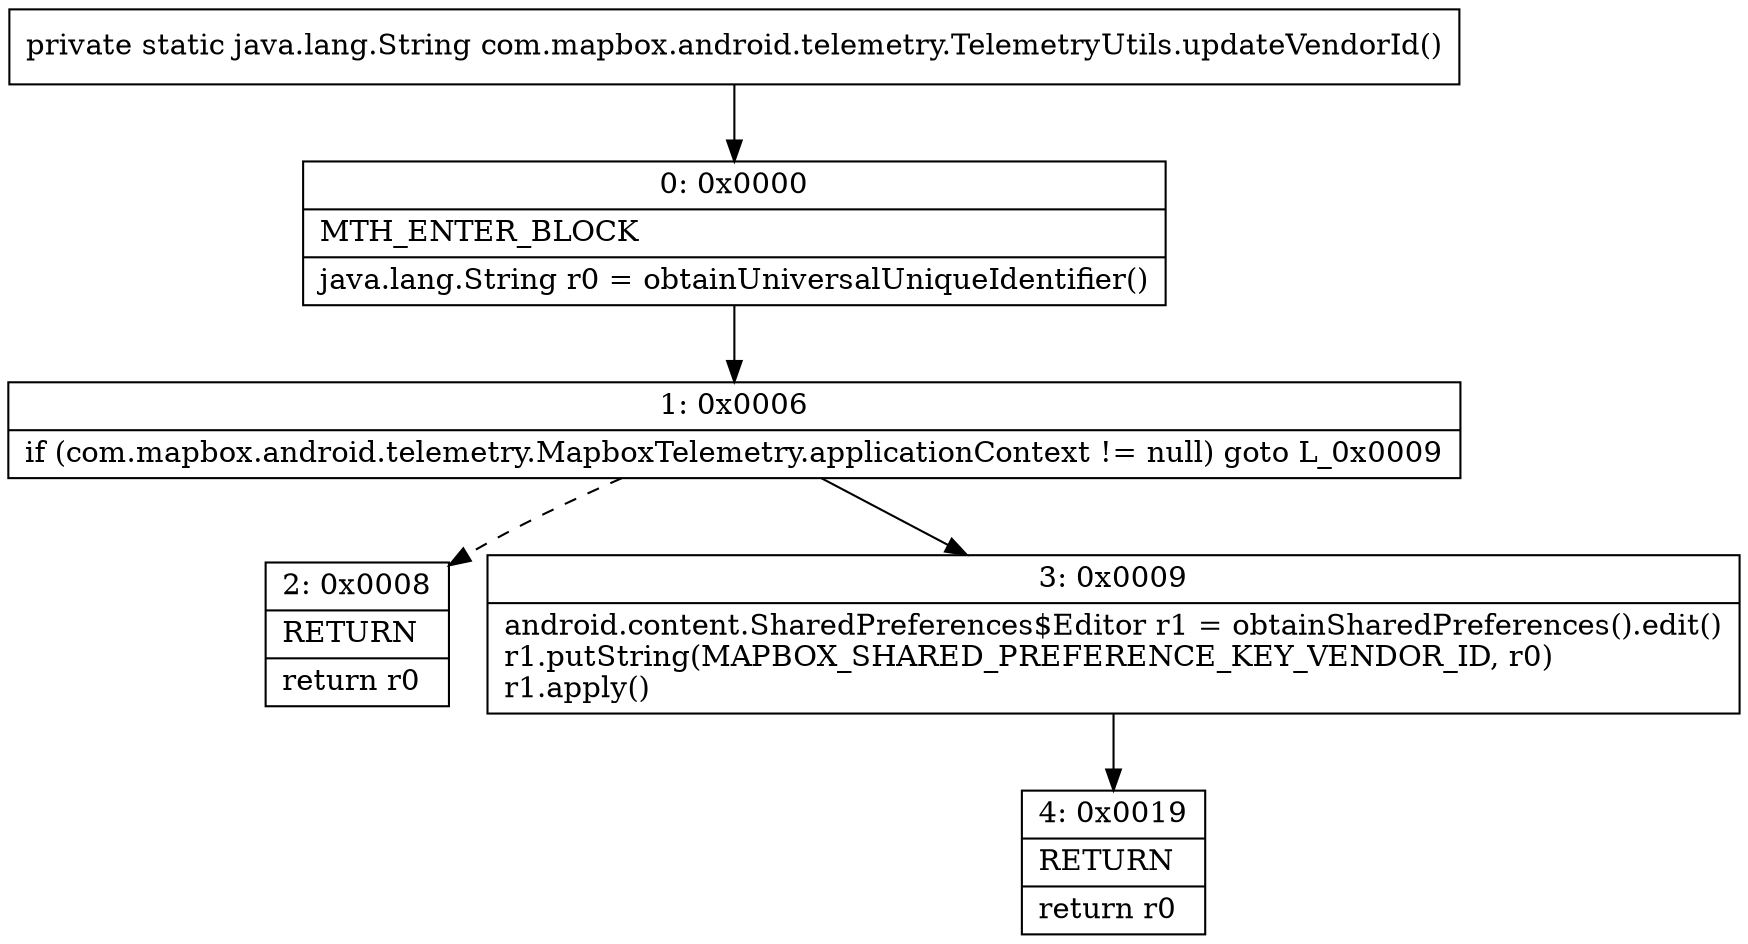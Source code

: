 digraph "CFG forcom.mapbox.android.telemetry.TelemetryUtils.updateVendorId()Ljava\/lang\/String;" {
Node_0 [shape=record,label="{0\:\ 0x0000|MTH_ENTER_BLOCK\l|java.lang.String r0 = obtainUniversalUniqueIdentifier()\l}"];
Node_1 [shape=record,label="{1\:\ 0x0006|if (com.mapbox.android.telemetry.MapboxTelemetry.applicationContext != null) goto L_0x0009\l}"];
Node_2 [shape=record,label="{2\:\ 0x0008|RETURN\l|return r0\l}"];
Node_3 [shape=record,label="{3\:\ 0x0009|android.content.SharedPreferences$Editor r1 = obtainSharedPreferences().edit()\lr1.putString(MAPBOX_SHARED_PREFERENCE_KEY_VENDOR_ID, r0)\lr1.apply()\l}"];
Node_4 [shape=record,label="{4\:\ 0x0019|RETURN\l|return r0\l}"];
MethodNode[shape=record,label="{private static java.lang.String com.mapbox.android.telemetry.TelemetryUtils.updateVendorId() }"];
MethodNode -> Node_0;
Node_0 -> Node_1;
Node_1 -> Node_2[style=dashed];
Node_1 -> Node_3;
Node_3 -> Node_4;
}

